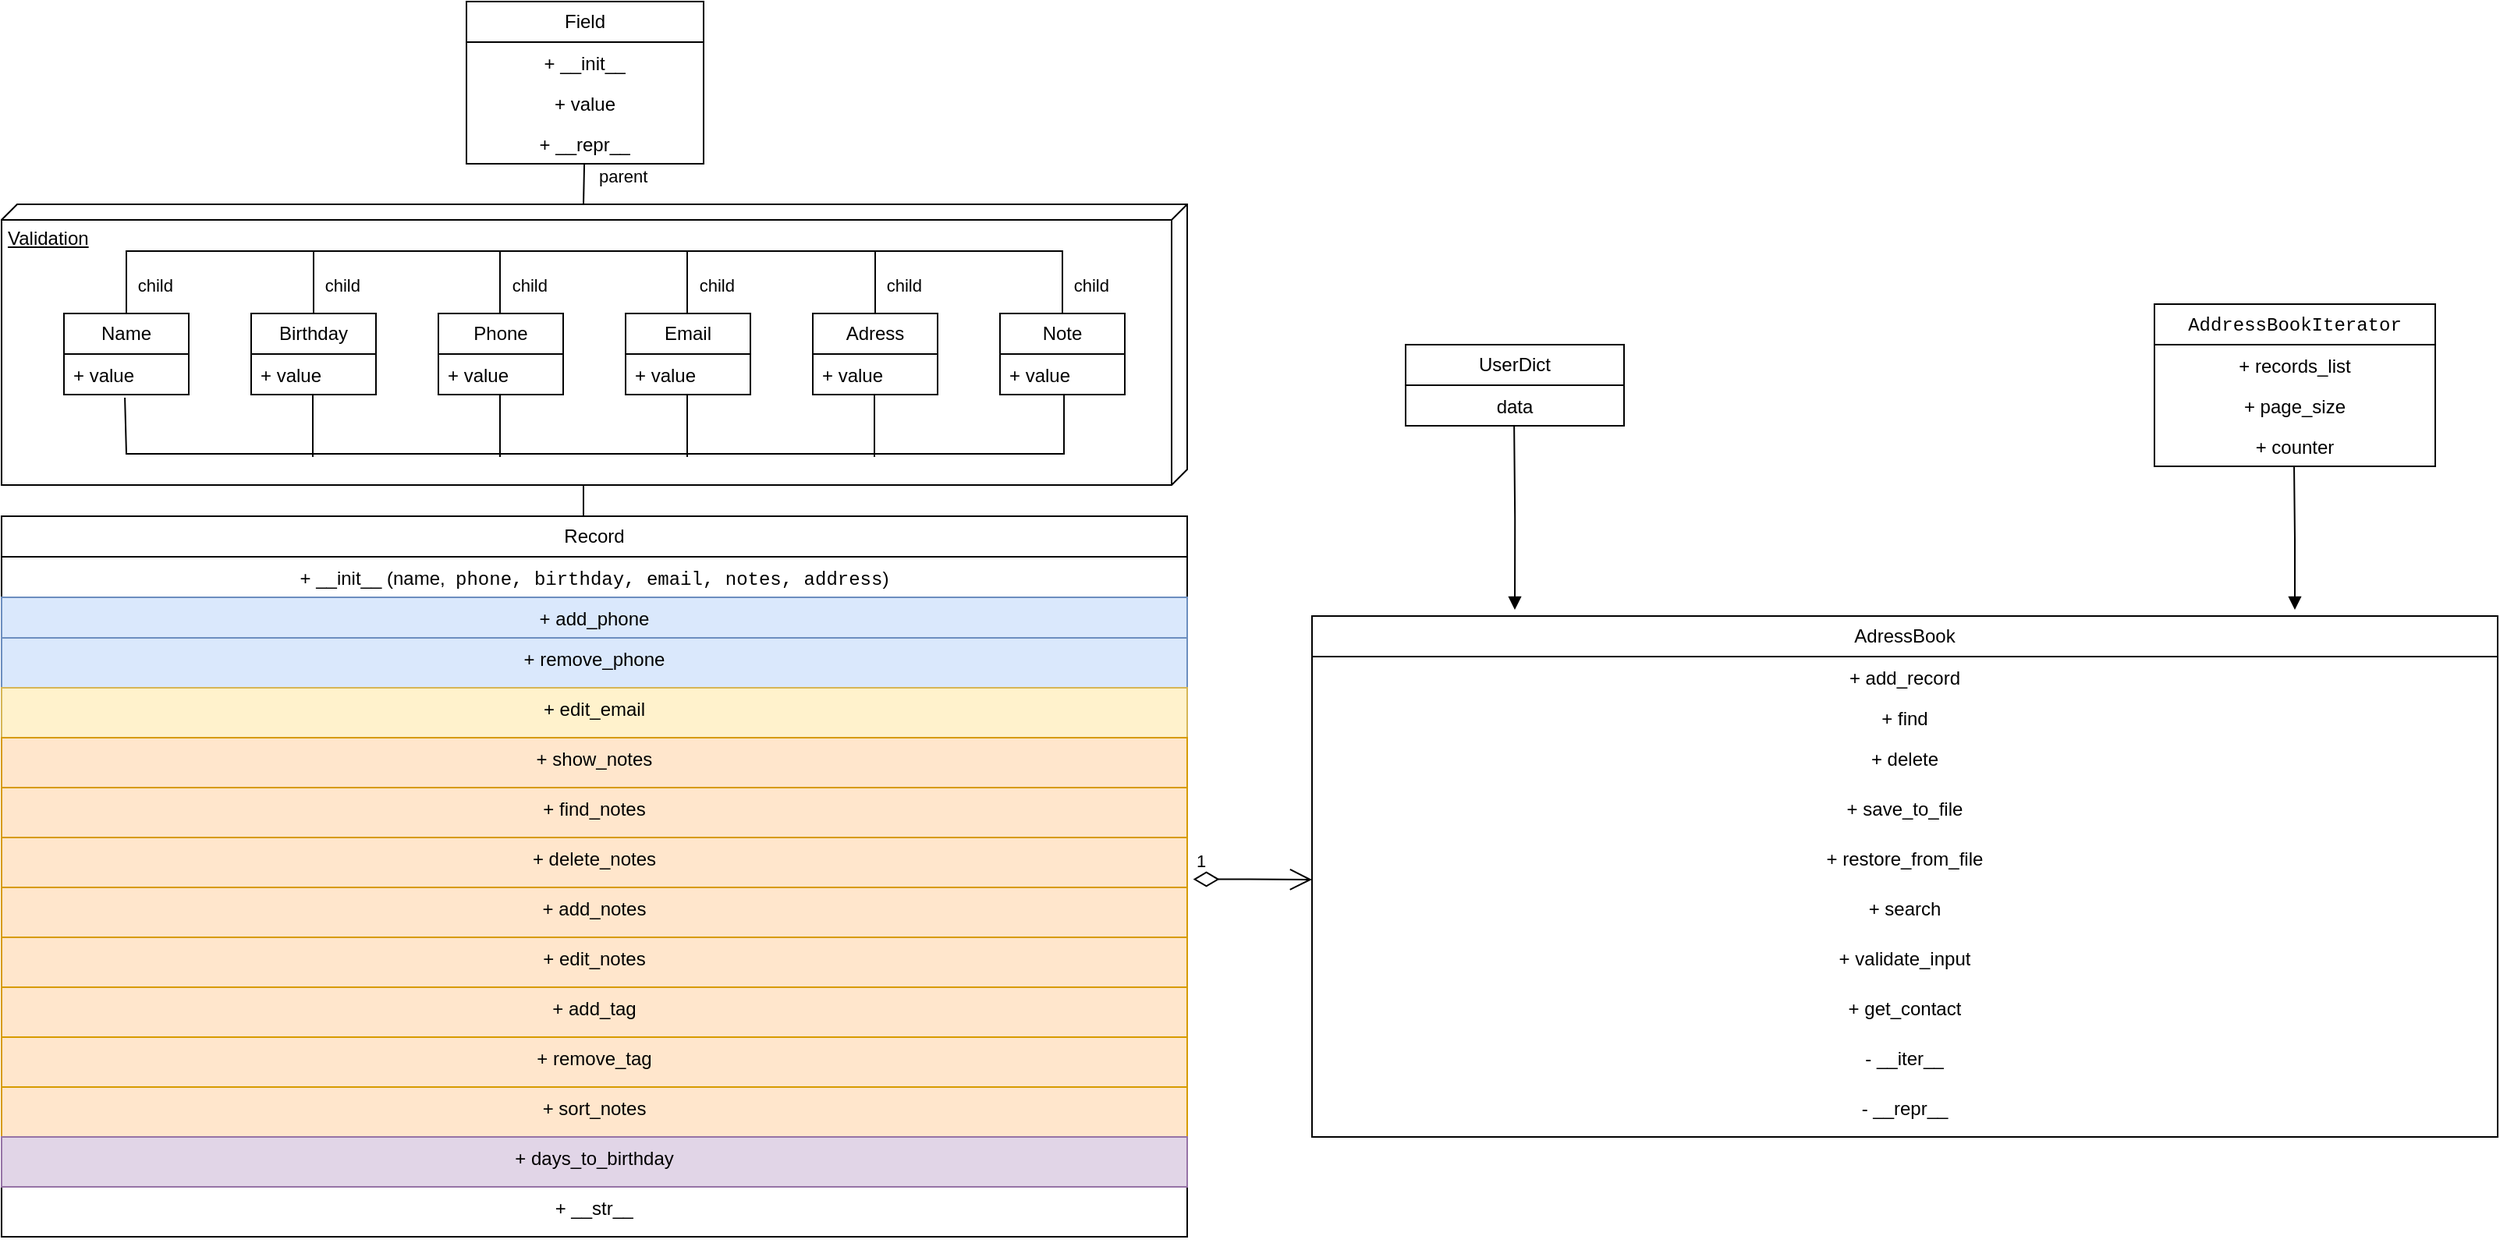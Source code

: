 <mxfile version="22.1.15" type="github">
  <diagram id="C5RBs43oDa-KdzZeNtuy" name="Page-1">
    <mxGraphModel dx="1735" dy="925" grid="1" gridSize="10" guides="1" tooltips="1" connect="1" arrows="1" fold="1" page="0" pageScale="1" pageWidth="827" pageHeight="1169" math="0" shadow="0">
      <root>
        <mxCell id="WIyWlLk6GJQsqaUBKTNV-0" />
        <mxCell id="WIyWlLk6GJQsqaUBKTNV-1" parent="WIyWlLk6GJQsqaUBKTNV-0" />
        <mxCell id="Nu--JUsG2LK7wed0hN_F-79" value="Validation" style="verticalAlign=top;align=left;spacingTop=8;spacingLeft=2;spacingRight=12;shape=cube;size=10;direction=south;fontStyle=4;html=1;whiteSpace=wrap;" vertex="1" parent="WIyWlLk6GJQsqaUBKTNV-1">
          <mxGeometry x="40" y="130" width="760" height="180" as="geometry" />
        </mxCell>
        <mxCell id="Nu--JUsG2LK7wed0hN_F-4" value="Field" style="swimlane;fontStyle=0;childLayout=stackLayout;horizontal=1;startSize=26;fillColor=none;horizontalStack=0;resizeParent=1;resizeParentMax=0;resizeLast=0;collapsible=1;marginBottom=0;whiteSpace=wrap;html=1;" vertex="1" parent="WIyWlLk6GJQsqaUBKTNV-1">
          <mxGeometry x="338" width="152" height="104" as="geometry" />
        </mxCell>
        <mxCell id="Nu--JUsG2LK7wed0hN_F-5" value="+ __init__" style="text;strokeColor=none;fillColor=none;align=center;verticalAlign=top;spacingLeft=4;spacingRight=4;overflow=hidden;rotatable=0;points=[[0,0.5],[1,0.5]];portConstraint=eastwest;whiteSpace=wrap;html=1;" vertex="1" parent="Nu--JUsG2LK7wed0hN_F-4">
          <mxGeometry y="26" width="152" height="26" as="geometry" />
        </mxCell>
        <mxCell id="Nu--JUsG2LK7wed0hN_F-6" value="+ value" style="text;strokeColor=none;fillColor=none;align=center;verticalAlign=top;spacingLeft=4;spacingRight=4;overflow=hidden;rotatable=0;points=[[0,0.5],[1,0.5]];portConstraint=eastwest;whiteSpace=wrap;html=1;" vertex="1" parent="Nu--JUsG2LK7wed0hN_F-4">
          <mxGeometry y="52" width="152" height="26" as="geometry" />
        </mxCell>
        <mxCell id="Nu--JUsG2LK7wed0hN_F-7" value="+ __repr__" style="text;strokeColor=none;fillColor=none;align=center;verticalAlign=top;spacingLeft=4;spacingRight=4;overflow=hidden;rotatable=0;points=[[0,0.5],[1,0.5]];portConstraint=eastwest;whiteSpace=wrap;html=1;" vertex="1" parent="Nu--JUsG2LK7wed0hN_F-4">
          <mxGeometry y="78" width="152" height="26" as="geometry" />
        </mxCell>
        <mxCell id="Nu--JUsG2LK7wed0hN_F-12" value="" style="endArrow=none;html=1;edgeStyle=orthogonalEdgeStyle;rounded=0;exitX=0.497;exitY=1;exitDx=0;exitDy=0;exitPerimeter=0;" edge="1" parent="WIyWlLk6GJQsqaUBKTNV-1" source="Nu--JUsG2LK7wed0hN_F-7">
          <mxGeometry relative="1" as="geometry">
            <mxPoint x="413" y="114" as="sourcePoint" />
            <mxPoint x="413" y="130" as="targetPoint" />
          </mxGeometry>
        </mxCell>
        <mxCell id="Nu--JUsG2LK7wed0hN_F-13" value="parent" style="edgeLabel;resizable=0;html=1;align=left;verticalAlign=bottom;" connectable="0" vertex="1" parent="Nu--JUsG2LK7wed0hN_F-12">
          <mxGeometry x="-1" relative="1" as="geometry">
            <mxPoint x="7" y="16" as="offset" />
          </mxGeometry>
        </mxCell>
        <mxCell id="Nu--JUsG2LK7wed0hN_F-15" value="child" style="edgeLabel;resizable=0;html=1;align=right;verticalAlign=bottom;" connectable="0" vertex="1" parent="WIyWlLk6GJQsqaUBKTNV-1">
          <mxGeometry x="150" y="190" as="geometry" />
        </mxCell>
        <mxCell id="Nu--JUsG2LK7wed0hN_F-28" value="" style="endArrow=none;html=1;edgeStyle=orthogonalEdgeStyle;rounded=0;" edge="1" parent="WIyWlLk6GJQsqaUBKTNV-1">
          <mxGeometry relative="1" as="geometry">
            <mxPoint x="120" y="200" as="sourcePoint" />
            <mxPoint x="720" y="200" as="targetPoint" />
            <Array as="points">
              <mxPoint x="120" y="160" />
              <mxPoint x="720" y="160" />
            </Array>
          </mxGeometry>
        </mxCell>
        <mxCell id="Nu--JUsG2LK7wed0hN_F-31" value="Name" style="swimlane;fontStyle=0;childLayout=stackLayout;horizontal=1;startSize=26;fillColor=none;horizontalStack=0;resizeParent=1;resizeParentMax=0;resizeLast=0;collapsible=1;marginBottom=0;whiteSpace=wrap;html=1;" vertex="1" parent="WIyWlLk6GJQsqaUBKTNV-1">
          <mxGeometry x="80" y="200" width="80" height="52" as="geometry" />
        </mxCell>
        <mxCell id="Nu--JUsG2LK7wed0hN_F-32" value="+ value" style="text;strokeColor=none;fillColor=none;align=left;verticalAlign=top;spacingLeft=4;spacingRight=4;overflow=hidden;rotatable=0;points=[[0,0.5],[1,0.5]];portConstraint=eastwest;whiteSpace=wrap;html=1;" vertex="1" parent="Nu--JUsG2LK7wed0hN_F-31">
          <mxGeometry y="26" width="80" height="26" as="geometry" />
        </mxCell>
        <mxCell id="Nu--JUsG2LK7wed0hN_F-35" value="child" style="edgeLabel;resizable=0;html=1;align=right;verticalAlign=bottom;" connectable="0" vertex="1" parent="WIyWlLk6GJQsqaUBKTNV-1">
          <mxGeometry x="270" y="190" as="geometry" />
        </mxCell>
        <mxCell id="Nu--JUsG2LK7wed0hN_F-36" value="Birthday" style="swimlane;fontStyle=0;childLayout=stackLayout;horizontal=1;startSize=26;fillColor=none;horizontalStack=0;resizeParent=1;resizeParentMax=0;resizeLast=0;collapsible=1;marginBottom=0;whiteSpace=wrap;html=1;" vertex="1" parent="WIyWlLk6GJQsqaUBKTNV-1">
          <mxGeometry x="200" y="200" width="80" height="52" as="geometry" />
        </mxCell>
        <mxCell id="Nu--JUsG2LK7wed0hN_F-37" value="+ value" style="text;strokeColor=none;fillColor=none;align=left;verticalAlign=top;spacingLeft=4;spacingRight=4;overflow=hidden;rotatable=0;points=[[0,0.5],[1,0.5]];portConstraint=eastwest;whiteSpace=wrap;html=1;" vertex="1" parent="Nu--JUsG2LK7wed0hN_F-36">
          <mxGeometry y="26" width="80" height="26" as="geometry" />
        </mxCell>
        <mxCell id="Nu--JUsG2LK7wed0hN_F-40" value="child" style="edgeLabel;resizable=0;html=1;align=right;verticalAlign=bottom;" connectable="0" vertex="1" parent="WIyWlLk6GJQsqaUBKTNV-1">
          <mxGeometry x="390" y="190" as="geometry" />
        </mxCell>
        <mxCell id="Nu--JUsG2LK7wed0hN_F-41" value="Phone" style="swimlane;fontStyle=0;childLayout=stackLayout;horizontal=1;startSize=26;fillColor=none;horizontalStack=0;resizeParent=1;resizeParentMax=0;resizeLast=0;collapsible=1;marginBottom=0;whiteSpace=wrap;html=1;" vertex="1" parent="WIyWlLk6GJQsqaUBKTNV-1">
          <mxGeometry x="320" y="200" width="80" height="52" as="geometry" />
        </mxCell>
        <mxCell id="Nu--JUsG2LK7wed0hN_F-42" value="+ value" style="text;strokeColor=none;fillColor=none;align=left;verticalAlign=top;spacingLeft=4;spacingRight=4;overflow=hidden;rotatable=0;points=[[0,0.5],[1,0.5]];portConstraint=eastwest;whiteSpace=wrap;html=1;" vertex="1" parent="Nu--JUsG2LK7wed0hN_F-41">
          <mxGeometry y="26" width="80" height="26" as="geometry" />
        </mxCell>
        <mxCell id="Nu--JUsG2LK7wed0hN_F-45" value="child" style="edgeLabel;resizable=0;html=1;align=right;verticalAlign=bottom;" connectable="0" vertex="1" parent="WIyWlLk6GJQsqaUBKTNV-1">
          <mxGeometry x="510" y="190" as="geometry" />
        </mxCell>
        <mxCell id="Nu--JUsG2LK7wed0hN_F-46" value="Email" style="swimlane;fontStyle=0;childLayout=stackLayout;horizontal=1;startSize=26;fillColor=none;horizontalStack=0;resizeParent=1;resizeParentMax=0;resizeLast=0;collapsible=1;marginBottom=0;whiteSpace=wrap;html=1;" vertex="1" parent="WIyWlLk6GJQsqaUBKTNV-1">
          <mxGeometry x="440" y="200" width="80" height="52" as="geometry" />
        </mxCell>
        <mxCell id="Nu--JUsG2LK7wed0hN_F-47" value="+ value" style="text;strokeColor=none;fillColor=none;align=left;verticalAlign=top;spacingLeft=4;spacingRight=4;overflow=hidden;rotatable=0;points=[[0,0.5],[1,0.5]];portConstraint=eastwest;whiteSpace=wrap;html=1;" vertex="1" parent="Nu--JUsG2LK7wed0hN_F-46">
          <mxGeometry y="26" width="80" height="26" as="geometry" />
        </mxCell>
        <mxCell id="Nu--JUsG2LK7wed0hN_F-50" value="child" style="edgeLabel;resizable=0;html=1;align=right;verticalAlign=bottom;" connectable="0" vertex="1" parent="WIyWlLk6GJQsqaUBKTNV-1">
          <mxGeometry x="630" y="190" as="geometry" />
        </mxCell>
        <mxCell id="Nu--JUsG2LK7wed0hN_F-51" value="Adress" style="swimlane;fontStyle=0;childLayout=stackLayout;horizontal=1;startSize=26;fillColor=none;horizontalStack=0;resizeParent=1;resizeParentMax=0;resizeLast=0;collapsible=1;marginBottom=0;whiteSpace=wrap;html=1;" vertex="1" parent="WIyWlLk6GJQsqaUBKTNV-1">
          <mxGeometry x="560" y="200" width="80" height="52" as="geometry" />
        </mxCell>
        <mxCell id="Nu--JUsG2LK7wed0hN_F-52" value="+ value" style="text;strokeColor=none;fillColor=none;align=left;verticalAlign=top;spacingLeft=4;spacingRight=4;overflow=hidden;rotatable=0;points=[[0,0.5],[1,0.5]];portConstraint=eastwest;whiteSpace=wrap;html=1;" vertex="1" parent="Nu--JUsG2LK7wed0hN_F-51">
          <mxGeometry y="26" width="80" height="26" as="geometry" />
        </mxCell>
        <mxCell id="Nu--JUsG2LK7wed0hN_F-55" value="child" style="edgeLabel;resizable=0;html=1;align=right;verticalAlign=bottom;" connectable="0" vertex="1" parent="WIyWlLk6GJQsqaUBKTNV-1">
          <mxGeometry x="750" y="190" as="geometry" />
        </mxCell>
        <mxCell id="Nu--JUsG2LK7wed0hN_F-56" value="Note" style="swimlane;fontStyle=0;childLayout=stackLayout;horizontal=1;startSize=26;fillColor=none;horizontalStack=0;resizeParent=1;resizeParentMax=0;resizeLast=0;collapsible=1;marginBottom=0;whiteSpace=wrap;html=1;" vertex="1" parent="WIyWlLk6GJQsqaUBKTNV-1">
          <mxGeometry x="680" y="200" width="80" height="52" as="geometry" />
        </mxCell>
        <mxCell id="Nu--JUsG2LK7wed0hN_F-57" value="+ value" style="text;strokeColor=none;fillColor=none;align=left;verticalAlign=top;spacingLeft=4;spacingRight=4;overflow=hidden;rotatable=0;points=[[0,0.5],[1,0.5]];portConstraint=eastwest;whiteSpace=wrap;html=1;" vertex="1" parent="Nu--JUsG2LK7wed0hN_F-56">
          <mxGeometry y="26" width="80" height="26" as="geometry" />
        </mxCell>
        <mxCell id="Nu--JUsG2LK7wed0hN_F-60" value="" style="endArrow=none;html=1;edgeStyle=orthogonalEdgeStyle;rounded=0;" edge="1" parent="WIyWlLk6GJQsqaUBKTNV-1">
          <mxGeometry relative="1" as="geometry">
            <mxPoint x="479.5" y="200" as="sourcePoint" />
            <mxPoint x="479.5" y="200" as="targetPoint" />
            <Array as="points">
              <mxPoint x="479.5" y="160" />
              <mxPoint x="479.5" y="160" />
            </Array>
          </mxGeometry>
        </mxCell>
        <mxCell id="Nu--JUsG2LK7wed0hN_F-63" value="" style="endArrow=none;html=1;edgeStyle=orthogonalEdgeStyle;rounded=0;" edge="1" parent="WIyWlLk6GJQsqaUBKTNV-1">
          <mxGeometry relative="1" as="geometry">
            <mxPoint x="600" y="200" as="sourcePoint" />
            <mxPoint x="600" y="200" as="targetPoint" />
            <Array as="points">
              <mxPoint x="600" y="160" />
              <mxPoint x="600" y="160" />
            </Array>
          </mxGeometry>
        </mxCell>
        <mxCell id="Nu--JUsG2LK7wed0hN_F-64" value="" style="endArrow=none;html=1;edgeStyle=orthogonalEdgeStyle;rounded=0;" edge="1" parent="WIyWlLk6GJQsqaUBKTNV-1">
          <mxGeometry relative="1" as="geometry">
            <mxPoint x="359.5" y="200" as="sourcePoint" />
            <mxPoint x="359.5" y="200" as="targetPoint" />
            <Array as="points">
              <mxPoint x="359.5" y="160" />
              <mxPoint x="359.5" y="160" />
            </Array>
          </mxGeometry>
        </mxCell>
        <mxCell id="Nu--JUsG2LK7wed0hN_F-65" value="" style="endArrow=none;html=1;edgeStyle=orthogonalEdgeStyle;rounded=0;" edge="1" parent="WIyWlLk6GJQsqaUBKTNV-1">
          <mxGeometry relative="1" as="geometry">
            <mxPoint x="240" y="200" as="sourcePoint" />
            <mxPoint x="240" y="200" as="targetPoint" />
            <Array as="points">
              <mxPoint x="240" y="160" />
              <mxPoint x="240" y="160" />
            </Array>
          </mxGeometry>
        </mxCell>
        <mxCell id="Nu--JUsG2LK7wed0hN_F-67" value="" style="endArrow=none;html=1;edgeStyle=orthogonalEdgeStyle;rounded=0;entryX=0.513;entryY=1;entryDx=0;entryDy=0;entryPerimeter=0;exitX=0.488;exitY=1.077;exitDx=0;exitDy=0;exitPerimeter=0;" edge="1" parent="WIyWlLk6GJQsqaUBKTNV-1" source="Nu--JUsG2LK7wed0hN_F-32" target="Nu--JUsG2LK7wed0hN_F-57">
          <mxGeometry relative="1" as="geometry">
            <mxPoint x="120" y="270" as="sourcePoint" />
            <mxPoint x="720" y="260" as="targetPoint" />
            <Array as="points">
              <mxPoint x="120" y="290" />
              <mxPoint x="721" y="290" />
            </Array>
          </mxGeometry>
        </mxCell>
        <mxCell id="Nu--JUsG2LK7wed0hN_F-69" value="" style="endArrow=none;html=1;edgeStyle=orthogonalEdgeStyle;rounded=0;" edge="1" parent="WIyWlLk6GJQsqaUBKTNV-1">
          <mxGeometry relative="1" as="geometry">
            <mxPoint x="239.5" y="292" as="sourcePoint" />
            <mxPoint x="239.5" y="292" as="targetPoint" />
            <Array as="points">
              <mxPoint x="239.5" y="252" />
              <mxPoint x="239.5" y="252" />
            </Array>
          </mxGeometry>
        </mxCell>
        <mxCell id="Nu--JUsG2LK7wed0hN_F-70" value="" style="endArrow=none;html=1;edgeStyle=orthogonalEdgeStyle;rounded=0;" edge="1" parent="WIyWlLk6GJQsqaUBKTNV-1">
          <mxGeometry relative="1" as="geometry">
            <mxPoint x="359.5" y="292" as="sourcePoint" />
            <mxPoint x="359.5" y="292" as="targetPoint" />
            <Array as="points">
              <mxPoint x="359.5" y="252" />
              <mxPoint x="359.5" y="252" />
            </Array>
          </mxGeometry>
        </mxCell>
        <mxCell id="Nu--JUsG2LK7wed0hN_F-71" value="" style="endArrow=none;html=1;edgeStyle=orthogonalEdgeStyle;rounded=0;" edge="1" parent="WIyWlLk6GJQsqaUBKTNV-1">
          <mxGeometry relative="1" as="geometry">
            <mxPoint x="479.5" y="292" as="sourcePoint" />
            <mxPoint x="479.5" y="292" as="targetPoint" />
            <Array as="points">
              <mxPoint x="479.5" y="252" />
              <mxPoint x="479.5" y="252" />
            </Array>
          </mxGeometry>
        </mxCell>
        <mxCell id="Nu--JUsG2LK7wed0hN_F-72" value="" style="endArrow=none;html=1;edgeStyle=orthogonalEdgeStyle;rounded=0;" edge="1" parent="WIyWlLk6GJQsqaUBKTNV-1">
          <mxGeometry relative="1" as="geometry">
            <mxPoint x="599.5" y="292" as="sourcePoint" />
            <mxPoint x="599.5" y="292" as="targetPoint" />
            <Array as="points">
              <mxPoint x="599.5" y="252" />
              <mxPoint x="599.5" y="252" />
            </Array>
          </mxGeometry>
        </mxCell>
        <mxCell id="Nu--JUsG2LK7wed0hN_F-74" value="" style="endArrow=none;html=1;edgeStyle=orthogonalEdgeStyle;rounded=0;entryX=0;entryY=0;entryDx=180;entryDy=385;entryPerimeter=0;" edge="1" parent="WIyWlLk6GJQsqaUBKTNV-1" target="Nu--JUsG2LK7wed0hN_F-79">
          <mxGeometry relative="1" as="geometry">
            <mxPoint x="413" y="330" as="sourcePoint" />
            <mxPoint x="440" y="320" as="targetPoint" />
            <Array as="points">
              <mxPoint x="413" y="310" />
            </Array>
          </mxGeometry>
        </mxCell>
        <mxCell id="Nu--JUsG2LK7wed0hN_F-75" value="Record" style="swimlane;fontStyle=0;childLayout=stackLayout;horizontal=1;startSize=26;fillColor=none;horizontalStack=0;resizeParent=1;resizeParentMax=0;resizeLast=0;collapsible=1;marginBottom=0;whiteSpace=wrap;html=1;" vertex="1" parent="WIyWlLk6GJQsqaUBKTNV-1">
          <mxGeometry x="40" y="330" width="760" height="462" as="geometry" />
        </mxCell>
        <mxCell id="Nu--JUsG2LK7wed0hN_F-76" value="+ __init__ (name,&amp;nbsp;&amp;nbsp;&lt;span style=&quot;font-family: Menlo, Monaco, &amp;quot;Courier New&amp;quot;, monospace;&quot;&gt;phone&lt;/span&gt;&lt;span style=&quot;font-family: Menlo, Monaco, &amp;quot;Courier New&amp;quot;, monospace;&quot;&gt;,&amp;nbsp;&lt;/span&gt;&lt;span style=&quot;font-family: Menlo, Monaco, &amp;quot;Courier New&amp;quot;, monospace;&quot;&gt;birthday&lt;/span&gt;&lt;span style=&quot;font-family: Menlo, Monaco, &amp;quot;Courier New&amp;quot;, monospace;&quot;&gt;, &lt;/span&gt;&lt;span style=&quot;font-family: Menlo, Monaco, &amp;quot;Courier New&amp;quot;, monospace;&quot;&gt;email&lt;/span&gt;&lt;span style=&quot;font-family: Menlo, Monaco, &amp;quot;Courier New&amp;quot;, monospace;&quot;&gt;, &lt;/span&gt;&lt;span style=&quot;font-family: Menlo, Monaco, &amp;quot;Courier New&amp;quot;, monospace;&quot;&gt;notes&lt;/span&gt;&lt;span style=&quot;font-family: Menlo, Monaco, &amp;quot;Courier New&amp;quot;, monospace;&quot;&gt;, &lt;/span&gt;&lt;span style=&quot;font-family: Menlo, Monaco, &amp;quot;Courier New&amp;quot;, monospace;&quot;&gt;address&lt;/span&gt;&lt;span style=&quot;background-color: initial;&quot;&gt;)&lt;/span&gt;" style="text;strokeColor=none;fillColor=none;align=center;verticalAlign=top;spacingLeft=4;spacingRight=4;overflow=hidden;rotatable=0;points=[[0,0.5],[1,0.5]];portConstraint=eastwest;whiteSpace=wrap;html=1;" vertex="1" parent="Nu--JUsG2LK7wed0hN_F-75">
          <mxGeometry y="26" width="760" height="26" as="geometry" />
        </mxCell>
        <mxCell id="Nu--JUsG2LK7wed0hN_F-77" value="+ add_phone" style="text;align=center;verticalAlign=top;spacingLeft=4;spacingRight=4;overflow=hidden;rotatable=0;points=[[0,0.5],[1,0.5]];portConstraint=eastwest;whiteSpace=wrap;html=1;shadow=0;fillColor=#dae8fc;strokeColor=#6c8ebf;" vertex="1" parent="Nu--JUsG2LK7wed0hN_F-75">
          <mxGeometry y="52" width="760" height="26" as="geometry" />
        </mxCell>
        <mxCell id="Nu--JUsG2LK7wed0hN_F-78" value="+ remove_phone" style="text;align=center;verticalAlign=top;spacingLeft=4;spacingRight=4;overflow=hidden;rotatable=0;points=[[0,0.5],[1,0.5]];portConstraint=eastwest;whiteSpace=wrap;html=1;shadow=0;fillColor=#dae8fc;strokeColor=#6c8ebf;" vertex="1" parent="Nu--JUsG2LK7wed0hN_F-75">
          <mxGeometry y="78" width="760" height="32" as="geometry" />
        </mxCell>
        <mxCell id="Nu--JUsG2LK7wed0hN_F-84" value="+ edit_email" style="text;align=center;verticalAlign=top;spacingLeft=4;spacingRight=4;overflow=hidden;rotatable=0;points=[[0,0.5],[1,0.5]];portConstraint=eastwest;whiteSpace=wrap;html=1;shadow=0;fillColor=#fff2cc;strokeColor=#d6b656;" vertex="1" parent="Nu--JUsG2LK7wed0hN_F-75">
          <mxGeometry y="110" width="760" height="32" as="geometry" />
        </mxCell>
        <mxCell id="Nu--JUsG2LK7wed0hN_F-85" value="+ show_notes" style="text;strokeColor=#d79b00;fillColor=#ffe6cc;align=center;verticalAlign=top;spacingLeft=4;spacingRight=4;overflow=hidden;rotatable=0;points=[[0,0.5],[1,0.5]];portConstraint=eastwest;whiteSpace=wrap;html=1;" vertex="1" parent="Nu--JUsG2LK7wed0hN_F-75">
          <mxGeometry y="142" width="760" height="32" as="geometry" />
        </mxCell>
        <mxCell id="Nu--JUsG2LK7wed0hN_F-86" value="+ find_notes" style="text;strokeColor=#d79b00;fillColor=#ffe6cc;align=center;verticalAlign=top;spacingLeft=4;spacingRight=4;overflow=hidden;rotatable=0;points=[[0,0.5],[1,0.5]];portConstraint=eastwest;whiteSpace=wrap;html=1;" vertex="1" parent="Nu--JUsG2LK7wed0hN_F-75">
          <mxGeometry y="174" width="760" height="32" as="geometry" />
        </mxCell>
        <mxCell id="Nu--JUsG2LK7wed0hN_F-87" value="+ delete_notes" style="text;strokeColor=#d79b00;fillColor=#ffe6cc;align=center;verticalAlign=top;spacingLeft=4;spacingRight=4;overflow=hidden;rotatable=0;points=[[0,0.5],[1,0.5]];portConstraint=eastwest;whiteSpace=wrap;html=1;" vertex="1" parent="Nu--JUsG2LK7wed0hN_F-75">
          <mxGeometry y="206" width="760" height="32" as="geometry" />
        </mxCell>
        <mxCell id="Nu--JUsG2LK7wed0hN_F-88" value="+ add_notes" style="text;strokeColor=#d79b00;fillColor=#ffe6cc;align=center;verticalAlign=top;spacingLeft=4;spacingRight=4;overflow=hidden;rotatable=0;points=[[0,0.5],[1,0.5]];portConstraint=eastwest;whiteSpace=wrap;html=1;" vertex="1" parent="Nu--JUsG2LK7wed0hN_F-75">
          <mxGeometry y="238" width="760" height="32" as="geometry" />
        </mxCell>
        <mxCell id="Nu--JUsG2LK7wed0hN_F-89" value="+ edit_notes" style="text;strokeColor=#d79b00;fillColor=#ffe6cc;align=center;verticalAlign=top;spacingLeft=4;spacingRight=4;overflow=hidden;rotatable=0;points=[[0,0.5],[1,0.5]];portConstraint=eastwest;whiteSpace=wrap;html=1;" vertex="1" parent="Nu--JUsG2LK7wed0hN_F-75">
          <mxGeometry y="270" width="760" height="32" as="geometry" />
        </mxCell>
        <mxCell id="Nu--JUsG2LK7wed0hN_F-90" value="+ add_tag" style="text;strokeColor=#d79b00;fillColor=#ffe6cc;align=center;verticalAlign=top;spacingLeft=4;spacingRight=4;overflow=hidden;rotatable=0;points=[[0,0.5],[1,0.5]];portConstraint=eastwest;whiteSpace=wrap;html=1;" vertex="1" parent="Nu--JUsG2LK7wed0hN_F-75">
          <mxGeometry y="302" width="760" height="32" as="geometry" />
        </mxCell>
        <mxCell id="Nu--JUsG2LK7wed0hN_F-91" value="+ remove_tag" style="text;strokeColor=#d79b00;fillColor=#ffe6cc;align=center;verticalAlign=top;spacingLeft=4;spacingRight=4;overflow=hidden;rotatable=0;points=[[0,0.5],[1,0.5]];portConstraint=eastwest;whiteSpace=wrap;html=1;" vertex="1" parent="Nu--JUsG2LK7wed0hN_F-75">
          <mxGeometry y="334" width="760" height="32" as="geometry" />
        </mxCell>
        <mxCell id="Nu--JUsG2LK7wed0hN_F-92" value="+ sort_notes" style="text;strokeColor=#d79b00;fillColor=#ffe6cc;align=center;verticalAlign=top;spacingLeft=4;spacingRight=4;overflow=hidden;rotatable=0;points=[[0,0.5],[1,0.5]];portConstraint=eastwest;whiteSpace=wrap;html=1;" vertex="1" parent="Nu--JUsG2LK7wed0hN_F-75">
          <mxGeometry y="366" width="760" height="32" as="geometry" />
        </mxCell>
        <mxCell id="Nu--JUsG2LK7wed0hN_F-93" value="+&amp;nbsp;days_to_birthday" style="text;strokeColor=#9673a6;fillColor=#e1d5e7;align=center;verticalAlign=top;spacingLeft=4;spacingRight=4;overflow=hidden;rotatable=0;points=[[0,0.5],[1,0.5]];portConstraint=eastwest;whiteSpace=wrap;html=1;" vertex="1" parent="Nu--JUsG2LK7wed0hN_F-75">
          <mxGeometry y="398" width="760" height="32" as="geometry" />
        </mxCell>
        <mxCell id="Nu--JUsG2LK7wed0hN_F-94" value="+ __str__" style="text;strokeColor=none;fillColor=none;align=center;verticalAlign=top;spacingLeft=4;spacingRight=4;overflow=hidden;rotatable=0;points=[[0,0.5],[1,0.5]];portConstraint=eastwest;whiteSpace=wrap;html=1;" vertex="1" parent="Nu--JUsG2LK7wed0hN_F-75">
          <mxGeometry y="430" width="760" height="32" as="geometry" />
        </mxCell>
        <mxCell id="Nu--JUsG2LK7wed0hN_F-97" value="1" style="endArrow=open;html=1;endSize=12;startArrow=diamondThin;startSize=14;startFill=0;edgeStyle=orthogonalEdgeStyle;align=left;verticalAlign=bottom;rounded=0;exitX=1.005;exitY=0.837;exitDx=0;exitDy=0;exitPerimeter=0;" edge="1" parent="WIyWlLk6GJQsqaUBKTNV-1" source="Nu--JUsG2LK7wed0hN_F-87">
          <mxGeometry x="-1" y="3" relative="1" as="geometry">
            <mxPoint x="850.23" y="530" as="sourcePoint" />
            <mxPoint x="880" y="563" as="targetPoint" />
          </mxGeometry>
        </mxCell>
        <mxCell id="Nu--JUsG2LK7wed0hN_F-98" value="AdressBook" style="swimlane;fontStyle=0;childLayout=stackLayout;horizontal=1;startSize=26;fillColor=none;horizontalStack=0;resizeParent=1;resizeParentMax=0;resizeLast=0;collapsible=1;marginBottom=0;whiteSpace=wrap;html=1;" vertex="1" parent="WIyWlLk6GJQsqaUBKTNV-1">
          <mxGeometry x="880" y="394" width="760" height="334" as="geometry" />
        </mxCell>
        <mxCell id="Nu--JUsG2LK7wed0hN_F-99" value="+&amp;nbsp;add_record" style="text;strokeColor=none;fillColor=none;align=center;verticalAlign=top;spacingLeft=4;spacingRight=4;overflow=hidden;rotatable=0;points=[[0,0.5],[1,0.5]];portConstraint=eastwest;whiteSpace=wrap;html=1;" vertex="1" parent="Nu--JUsG2LK7wed0hN_F-98">
          <mxGeometry y="26" width="760" height="26" as="geometry" />
        </mxCell>
        <mxCell id="Nu--JUsG2LK7wed0hN_F-100" value="+&amp;nbsp;find" style="text;align=center;verticalAlign=top;spacingLeft=4;spacingRight=4;overflow=hidden;rotatable=0;points=[[0,0.5],[1,0.5]];portConstraint=eastwest;whiteSpace=wrap;html=1;shadow=0;" vertex="1" parent="Nu--JUsG2LK7wed0hN_F-98">
          <mxGeometry y="52" width="760" height="26" as="geometry" />
        </mxCell>
        <mxCell id="Nu--JUsG2LK7wed0hN_F-101" value="+&amp;nbsp;delete" style="text;align=center;verticalAlign=top;spacingLeft=4;spacingRight=4;overflow=hidden;rotatable=0;points=[[0,0.5],[1,0.5]];portConstraint=eastwest;whiteSpace=wrap;html=1;shadow=0;" vertex="1" parent="Nu--JUsG2LK7wed0hN_F-98">
          <mxGeometry y="78" width="760" height="32" as="geometry" />
        </mxCell>
        <mxCell id="Nu--JUsG2LK7wed0hN_F-102" value="+&amp;nbsp;save_to_file" style="text;align=center;verticalAlign=top;spacingLeft=4;spacingRight=4;overflow=hidden;rotatable=0;points=[[0,0.5],[1,0.5]];portConstraint=eastwest;whiteSpace=wrap;html=1;shadow=0;" vertex="1" parent="Nu--JUsG2LK7wed0hN_F-98">
          <mxGeometry y="110" width="760" height="32" as="geometry" />
        </mxCell>
        <mxCell id="Nu--JUsG2LK7wed0hN_F-103" value="+&amp;nbsp;restore_from_file" style="text;align=center;verticalAlign=top;spacingLeft=4;spacingRight=4;overflow=hidden;rotatable=0;points=[[0,0.5],[1,0.5]];portConstraint=eastwest;whiteSpace=wrap;html=1;" vertex="1" parent="Nu--JUsG2LK7wed0hN_F-98">
          <mxGeometry y="142" width="760" height="32" as="geometry" />
        </mxCell>
        <mxCell id="Nu--JUsG2LK7wed0hN_F-104" value="+&amp;nbsp;search" style="text;align=center;verticalAlign=top;spacingLeft=4;spacingRight=4;overflow=hidden;rotatable=0;points=[[0,0.5],[1,0.5]];portConstraint=eastwest;whiteSpace=wrap;html=1;" vertex="1" parent="Nu--JUsG2LK7wed0hN_F-98">
          <mxGeometry y="174" width="760" height="32" as="geometry" />
        </mxCell>
        <mxCell id="Nu--JUsG2LK7wed0hN_F-105" value="+&amp;nbsp;validate_input" style="text;align=center;verticalAlign=top;spacingLeft=4;spacingRight=4;overflow=hidden;rotatable=0;points=[[0,0.5],[1,0.5]];portConstraint=eastwest;whiteSpace=wrap;html=1;" vertex="1" parent="Nu--JUsG2LK7wed0hN_F-98">
          <mxGeometry y="206" width="760" height="32" as="geometry" />
        </mxCell>
        <mxCell id="Nu--JUsG2LK7wed0hN_F-106" value="+&amp;nbsp;get_contact" style="text;align=center;verticalAlign=top;spacingLeft=4;spacingRight=4;overflow=hidden;rotatable=0;points=[[0,0.5],[1,0.5]];portConstraint=eastwest;whiteSpace=wrap;html=1;" vertex="1" parent="Nu--JUsG2LK7wed0hN_F-98">
          <mxGeometry y="238" width="760" height="32" as="geometry" />
        </mxCell>
        <mxCell id="Nu--JUsG2LK7wed0hN_F-107" value="-&amp;nbsp;__iter__" style="text;align=center;verticalAlign=top;spacingLeft=4;spacingRight=4;overflow=hidden;rotatable=0;points=[[0,0.5],[1,0.5]];portConstraint=eastwest;whiteSpace=wrap;html=1;" vertex="1" parent="Nu--JUsG2LK7wed0hN_F-98">
          <mxGeometry y="270" width="760" height="32" as="geometry" />
        </mxCell>
        <mxCell id="Nu--JUsG2LK7wed0hN_F-108" value="-&amp;nbsp;__repr__" style="text;align=center;verticalAlign=top;spacingLeft=4;spacingRight=4;overflow=hidden;rotatable=0;points=[[0,0.5],[1,0.5]];portConstraint=eastwest;whiteSpace=wrap;html=1;" vertex="1" parent="Nu--JUsG2LK7wed0hN_F-98">
          <mxGeometry y="302" width="760" height="32" as="geometry" />
        </mxCell>
        <mxCell id="Nu--JUsG2LK7wed0hN_F-113" value="UserDict" style="swimlane;fontStyle=0;childLayout=stackLayout;horizontal=1;startSize=26;fillColor=none;horizontalStack=0;resizeParent=1;resizeParentMax=0;resizeLast=0;collapsible=1;marginBottom=0;whiteSpace=wrap;html=1;" vertex="1" parent="WIyWlLk6GJQsqaUBKTNV-1">
          <mxGeometry x="940" y="220" width="140" height="52" as="geometry" />
        </mxCell>
        <mxCell id="Nu--JUsG2LK7wed0hN_F-114" value="data" style="text;strokeColor=none;fillColor=none;align=center;verticalAlign=top;spacingLeft=4;spacingRight=4;overflow=hidden;rotatable=0;points=[[0,0.5],[1,0.5]];portConstraint=eastwest;whiteSpace=wrap;html=1;" vertex="1" parent="Nu--JUsG2LK7wed0hN_F-113">
          <mxGeometry y="26" width="140" height="26" as="geometry" />
        </mxCell>
        <mxCell id="Nu--JUsG2LK7wed0hN_F-118" value="" style="endArrow=block;endFill=1;html=1;edgeStyle=orthogonalEdgeStyle;align=left;verticalAlign=top;rounded=0;" edge="1" parent="WIyWlLk6GJQsqaUBKTNV-1">
          <mxGeometry x="-1" relative="1" as="geometry">
            <mxPoint x="1009.57" y="272" as="sourcePoint" />
            <mxPoint x="1010" y="390" as="targetPoint" />
          </mxGeometry>
        </mxCell>
        <mxCell id="Nu--JUsG2LK7wed0hN_F-120" value="&lt;div style=&quot;font-family: Menlo, Monaco, &amp;quot;Courier New&amp;quot;, monospace; line-height: 18px;&quot;&gt;AddressBookIterator&lt;/div&gt;" style="swimlane;fontStyle=0;childLayout=stackLayout;horizontal=1;startSize=26;fillColor=none;horizontalStack=0;resizeParent=1;resizeParentMax=0;resizeLast=0;collapsible=1;marginBottom=0;whiteSpace=wrap;html=1;" vertex="1" parent="WIyWlLk6GJQsqaUBKTNV-1">
          <mxGeometry x="1420" y="194" width="180" height="104" as="geometry" />
        </mxCell>
        <mxCell id="Nu--JUsG2LK7wed0hN_F-121" value="+&amp;nbsp;records_list" style="text;strokeColor=none;fillColor=none;align=center;verticalAlign=top;spacingLeft=4;spacingRight=4;overflow=hidden;rotatable=0;points=[[0,0.5],[1,0.5]];portConstraint=eastwest;whiteSpace=wrap;html=1;" vertex="1" parent="Nu--JUsG2LK7wed0hN_F-120">
          <mxGeometry y="26" width="180" height="26" as="geometry" />
        </mxCell>
        <mxCell id="Nu--JUsG2LK7wed0hN_F-122" value="+&amp;nbsp;page_size" style="text;strokeColor=none;fillColor=none;align=center;verticalAlign=top;spacingLeft=4;spacingRight=4;overflow=hidden;rotatable=0;points=[[0,0.5],[1,0.5]];portConstraint=eastwest;whiteSpace=wrap;html=1;" vertex="1" parent="Nu--JUsG2LK7wed0hN_F-120">
          <mxGeometry y="52" width="180" height="26" as="geometry" />
        </mxCell>
        <mxCell id="Nu--JUsG2LK7wed0hN_F-123" value="+&amp;nbsp;counter" style="text;strokeColor=none;fillColor=none;align=center;verticalAlign=top;spacingLeft=4;spacingRight=4;overflow=hidden;rotatable=0;points=[[0,0.5],[1,0.5]];portConstraint=eastwest;whiteSpace=wrap;html=1;" vertex="1" parent="Nu--JUsG2LK7wed0hN_F-120">
          <mxGeometry y="78" width="180" height="26" as="geometry" />
        </mxCell>
        <mxCell id="Nu--JUsG2LK7wed0hN_F-124" value="" style="endArrow=block;endFill=1;html=1;edgeStyle=orthogonalEdgeStyle;align=left;verticalAlign=top;rounded=0;" edge="1" parent="WIyWlLk6GJQsqaUBKTNV-1">
          <mxGeometry x="-1" relative="1" as="geometry">
            <mxPoint x="1509.52" y="298" as="sourcePoint" />
            <mxPoint x="1510" y="390" as="targetPoint" />
          </mxGeometry>
        </mxCell>
      </root>
    </mxGraphModel>
  </diagram>
</mxfile>
